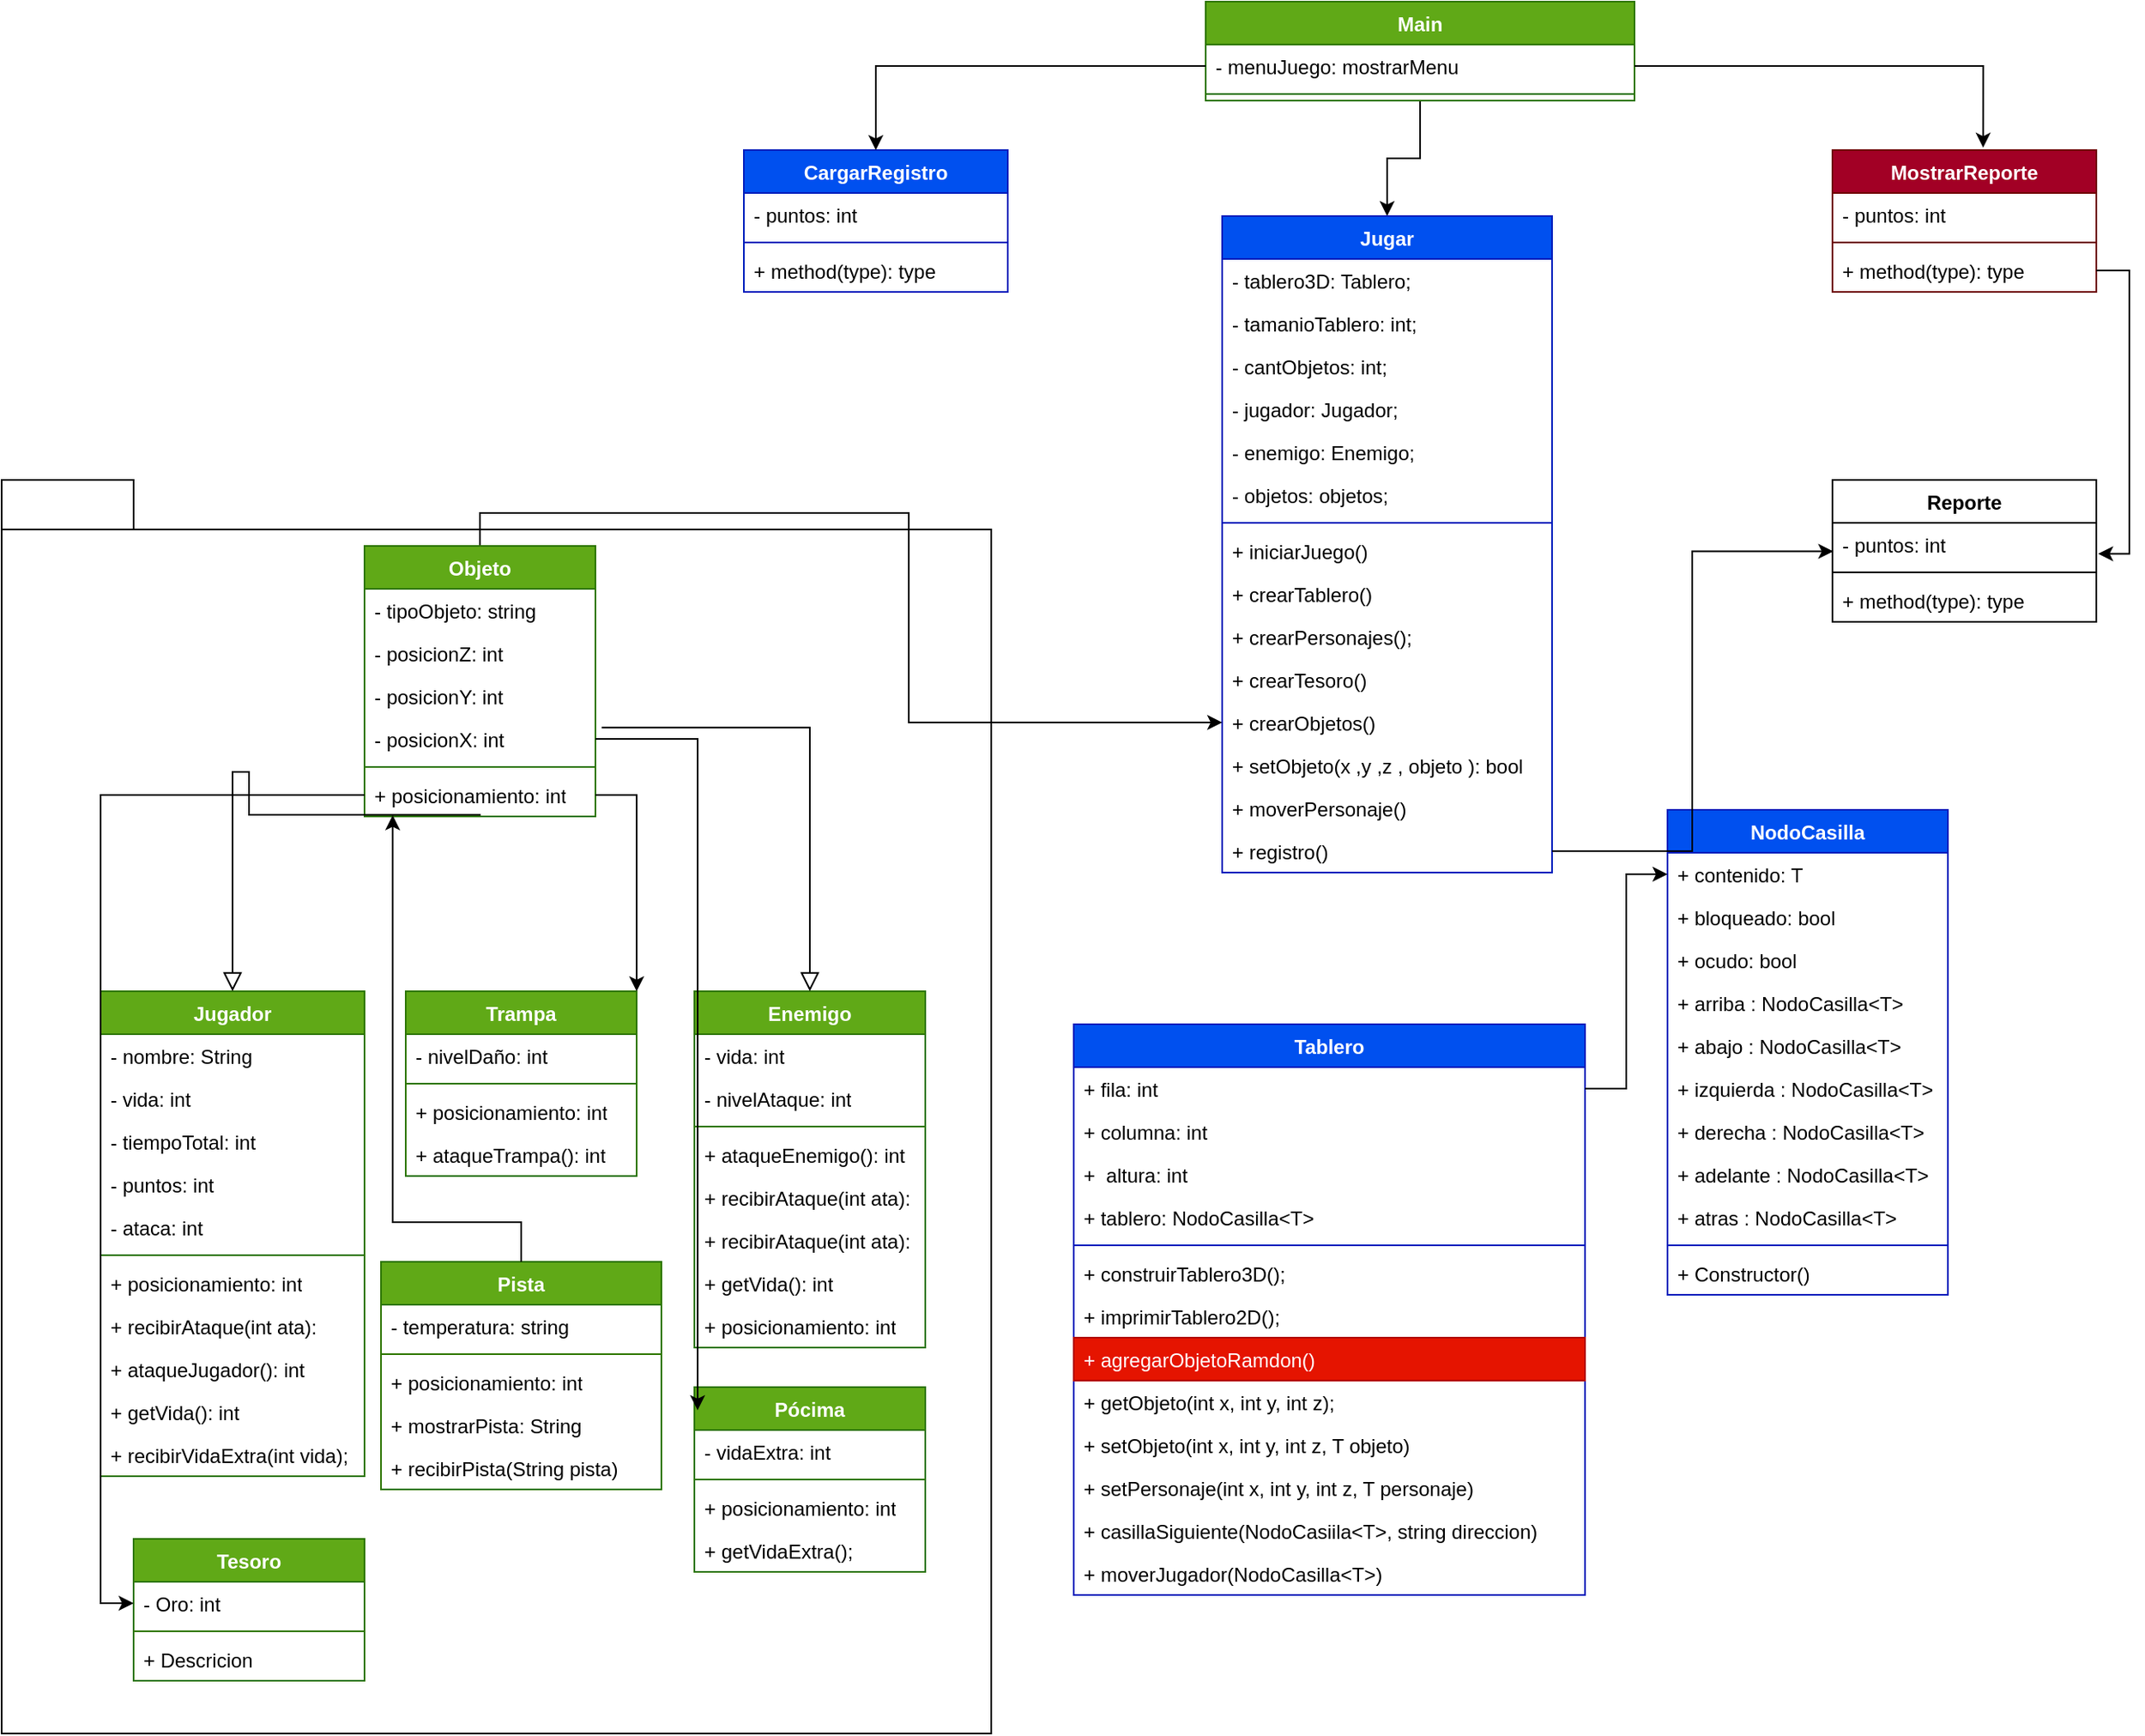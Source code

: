 <mxfile version="26.1.1">
  <diagram name="Página-1" id="8yuG8C1HM2J1LpFUciAY">
    <mxGraphModel dx="1643" dy="513" grid="1" gridSize="10" guides="1" tooltips="1" connect="1" arrows="1" fold="1" page="1" pageScale="1" pageWidth="827" pageHeight="1169" math="0" shadow="0">
      <root>
        <mxCell id="0" />
        <mxCell id="1" parent="0" />
        <mxCell id="fN4KuNOC8_f59PvYStIl-17" style="edgeStyle=orthogonalEdgeStyle;rounded=0;orthogonalLoop=1;jettySize=auto;html=1;exitX=0.5;exitY=1;exitDx=0;exitDy=0;" parent="1" source="fN4KuNOC8_f59PvYStIl-1" target="fN4KuNOC8_f59PvYStIl-4" edge="1">
          <mxGeometry relative="1" as="geometry" />
        </mxCell>
        <mxCell id="fN4KuNOC8_f59PvYStIl-1" value="Main" style="swimlane;fontStyle=1;align=center;verticalAlign=top;childLayout=stackLayout;horizontal=1;startSize=26;horizontalStack=0;resizeParent=1;resizeParentMax=0;resizeLast=0;collapsible=1;marginBottom=0;whiteSpace=wrap;html=1;fillColor=#60a917;fontColor=#ffffff;strokeColor=#2D7600;" parent="1" vertex="1">
          <mxGeometry x="280" y="70" width="260" height="60" as="geometry" />
        </mxCell>
        <mxCell id="fN4KuNOC8_f59PvYStIl-2" value="- menuJuego: mostrarMenu" style="text;strokeColor=none;fillColor=none;align=left;verticalAlign=top;spacingLeft=4;spacingRight=4;overflow=hidden;rotatable=0;points=[[0,0.5],[1,0.5]];portConstraint=eastwest;whiteSpace=wrap;html=1;" parent="fN4KuNOC8_f59PvYStIl-1" vertex="1">
          <mxGeometry y="26" width="260" height="26" as="geometry" />
        </mxCell>
        <mxCell id="fN4KuNOC8_f59PvYStIl-3" value="" style="line;strokeWidth=1;fillColor=none;align=left;verticalAlign=middle;spacingTop=-1;spacingLeft=3;spacingRight=3;rotatable=0;labelPosition=right;points=[];portConstraint=eastwest;strokeColor=inherit;" parent="fN4KuNOC8_f59PvYStIl-1" vertex="1">
          <mxGeometry y="52" width="260" height="8" as="geometry" />
        </mxCell>
        <mxCell id="fN4KuNOC8_f59PvYStIl-4" value="Jugar" style="swimlane;fontStyle=1;align=center;verticalAlign=top;childLayout=stackLayout;horizontal=1;startSize=26;horizontalStack=0;resizeParent=1;resizeParentMax=0;resizeLast=0;collapsible=1;marginBottom=0;whiteSpace=wrap;html=1;fillColor=#0050ef;fontColor=#ffffff;strokeColor=#001DBC;" parent="1" vertex="1">
          <mxGeometry x="290" y="200" width="200" height="398" as="geometry" />
        </mxCell>
        <mxCell id="fN4KuNOC8_f59PvYStIl-6" value="- tablero3D: Tablero;" style="text;strokeColor=none;fillColor=none;align=left;verticalAlign=top;spacingLeft=4;spacingRight=4;overflow=hidden;rotatable=0;points=[[0,0.5],[1,0.5]];portConstraint=eastwest;whiteSpace=wrap;html=1;" parent="fN4KuNOC8_f59PvYStIl-4" vertex="1">
          <mxGeometry y="26" width="200" height="26" as="geometry" />
        </mxCell>
        <mxCell id="PYnZqrILznCWrLX7ww5V-5" value="- tamanioTablero: int;" style="text;strokeColor=none;fillColor=none;align=left;verticalAlign=top;spacingLeft=4;spacingRight=4;overflow=hidden;rotatable=0;points=[[0,0.5],[1,0.5]];portConstraint=eastwest;whiteSpace=wrap;html=1;" parent="fN4KuNOC8_f59PvYStIl-4" vertex="1">
          <mxGeometry y="52" width="200" height="26" as="geometry" />
        </mxCell>
        <mxCell id="PYnZqrILznCWrLX7ww5V-6" value="- cantObjetos: int;" style="text;strokeColor=none;fillColor=none;align=left;verticalAlign=top;spacingLeft=4;spacingRight=4;overflow=hidden;rotatable=0;points=[[0,0.5],[1,0.5]];portConstraint=eastwest;whiteSpace=wrap;html=1;" parent="fN4KuNOC8_f59PvYStIl-4" vertex="1">
          <mxGeometry y="78" width="200" height="26" as="geometry" />
        </mxCell>
        <mxCell id="fN4KuNOC8_f59PvYStIl-96" value="- jugador: Jugador;" style="text;strokeColor=none;fillColor=none;align=left;verticalAlign=top;spacingLeft=4;spacingRight=4;overflow=hidden;rotatable=0;points=[[0,0.5],[1,0.5]];portConstraint=eastwest;whiteSpace=wrap;html=1;" parent="fN4KuNOC8_f59PvYStIl-4" vertex="1">
          <mxGeometry y="104" width="200" height="26" as="geometry" />
        </mxCell>
        <mxCell id="PYnZqrILznCWrLX7ww5V-1" value="- enemigo: Enemigo;" style="text;strokeColor=none;fillColor=none;align=left;verticalAlign=top;spacingLeft=4;spacingRight=4;overflow=hidden;rotatable=0;points=[[0,0.5],[1,0.5]];portConstraint=eastwest;whiteSpace=wrap;html=1;" parent="fN4KuNOC8_f59PvYStIl-4" vertex="1">
          <mxGeometry y="130" width="200" height="26" as="geometry" />
        </mxCell>
        <mxCell id="PYnZqrILznCWrLX7ww5V-2" value="- objetos: objetos;" style="text;strokeColor=none;fillColor=none;align=left;verticalAlign=top;spacingLeft=4;spacingRight=4;overflow=hidden;rotatable=0;points=[[0,0.5],[1,0.5]];portConstraint=eastwest;whiteSpace=wrap;html=1;" parent="fN4KuNOC8_f59PvYStIl-4" vertex="1">
          <mxGeometry y="156" width="200" height="26" as="geometry" />
        </mxCell>
        <mxCell id="fN4KuNOC8_f59PvYStIl-7" value="" style="line;strokeWidth=1;fillColor=none;align=left;verticalAlign=middle;spacingTop=-1;spacingLeft=3;spacingRight=3;rotatable=0;labelPosition=right;points=[];portConstraint=eastwest;strokeColor=inherit;" parent="fN4KuNOC8_f59PvYStIl-4" vertex="1">
          <mxGeometry y="182" width="200" height="8" as="geometry" />
        </mxCell>
        <mxCell id="-bSSRzlsI8jX8K3t4Klx-1" value="+ iniciarJuego()" style="text;strokeColor=none;fillColor=none;align=left;verticalAlign=top;spacingLeft=4;spacingRight=4;overflow=hidden;rotatable=0;points=[[0,0.5],[1,0.5]];portConstraint=eastwest;whiteSpace=wrap;html=1;" parent="fN4KuNOC8_f59PvYStIl-4" vertex="1">
          <mxGeometry y="190" width="200" height="26" as="geometry" />
        </mxCell>
        <mxCell id="fN4KuNOC8_f59PvYStIl-94" value="+ crearTablero()" style="text;strokeColor=none;fillColor=none;align=left;verticalAlign=top;spacingLeft=4;spacingRight=4;overflow=hidden;rotatable=0;points=[[0,0.5],[1,0.5]];portConstraint=eastwest;whiteSpace=wrap;html=1;" parent="fN4KuNOC8_f59PvYStIl-4" vertex="1">
          <mxGeometry y="216" width="200" height="26" as="geometry" />
        </mxCell>
        <mxCell id="PYnZqrILznCWrLX7ww5V-3" value="+ crearPersonajes();" style="text;strokeColor=none;fillColor=none;align=left;verticalAlign=top;spacingLeft=4;spacingRight=4;overflow=hidden;rotatable=0;points=[[0,0.5],[1,0.5]];portConstraint=eastwest;whiteSpace=wrap;html=1;" parent="fN4KuNOC8_f59PvYStIl-4" vertex="1">
          <mxGeometry y="242" width="200" height="26" as="geometry" />
        </mxCell>
        <mxCell id="gS1h1x88C8Mz6gPHWWny-5" value="+ crearTesoro()" style="text;strokeColor=none;fillColor=none;align=left;verticalAlign=top;spacingLeft=4;spacingRight=4;overflow=hidden;rotatable=0;points=[[0,0.5],[1,0.5]];portConstraint=eastwest;whiteSpace=wrap;html=1;" vertex="1" parent="fN4KuNOC8_f59PvYStIl-4">
          <mxGeometry y="268" width="200" height="26" as="geometry" />
        </mxCell>
        <mxCell id="fN4KuNOC8_f59PvYStIl-8" value="+ crearObjetos()" style="text;strokeColor=none;fillColor=none;align=left;verticalAlign=top;spacingLeft=4;spacingRight=4;overflow=hidden;rotatable=0;points=[[0,0.5],[1,0.5]];portConstraint=eastwest;whiteSpace=wrap;html=1;" parent="fN4KuNOC8_f59PvYStIl-4" vertex="1">
          <mxGeometry y="294" width="200" height="26" as="geometry" />
        </mxCell>
        <mxCell id="PYnZqrILznCWrLX7ww5V-4" value="+ setObjeto(x ,y ,z , objeto ): bool" style="text;strokeColor=none;fillColor=none;align=left;verticalAlign=top;spacingLeft=4;spacingRight=4;overflow=hidden;rotatable=0;points=[[0,0.5],[1,0.5]];portConstraint=eastwest;whiteSpace=wrap;html=1;" parent="fN4KuNOC8_f59PvYStIl-4" vertex="1">
          <mxGeometry y="320" width="200" height="26" as="geometry" />
        </mxCell>
        <mxCell id="-bSSRzlsI8jX8K3t4Klx-2" value="+ moverPersonaje()" style="text;strokeColor=none;fillColor=none;align=left;verticalAlign=top;spacingLeft=4;spacingRight=4;overflow=hidden;rotatable=0;points=[[0,0.5],[1,0.5]];portConstraint=eastwest;whiteSpace=wrap;html=1;" parent="fN4KuNOC8_f59PvYStIl-4" vertex="1">
          <mxGeometry y="346" width="200" height="26" as="geometry" />
        </mxCell>
        <mxCell id="fN4KuNOC8_f59PvYStIl-93" value="+ registro()" style="text;strokeColor=none;fillColor=none;align=left;verticalAlign=top;spacingLeft=4;spacingRight=4;overflow=hidden;rotatable=0;points=[[0,0.5],[1,0.5]];portConstraint=eastwest;whiteSpace=wrap;html=1;" parent="fN4KuNOC8_f59PvYStIl-4" vertex="1">
          <mxGeometry y="372" width="200" height="26" as="geometry" />
        </mxCell>
        <mxCell id="fN4KuNOC8_f59PvYStIl-9" value="CargarRegistro" style="swimlane;fontStyle=1;align=center;verticalAlign=top;childLayout=stackLayout;horizontal=1;startSize=26;horizontalStack=0;resizeParent=1;resizeParentMax=0;resizeLast=0;collapsible=1;marginBottom=0;whiteSpace=wrap;html=1;fillColor=#0050ef;fontColor=#ffffff;strokeColor=#001DBC;" parent="1" vertex="1">
          <mxGeometry y="160" width="160" height="86" as="geometry" />
        </mxCell>
        <mxCell id="fN4KuNOC8_f59PvYStIl-10" value="- puntos: int" style="text;strokeColor=none;fillColor=none;align=left;verticalAlign=top;spacingLeft=4;spacingRight=4;overflow=hidden;rotatable=0;points=[[0,0.5],[1,0.5]];portConstraint=eastwest;whiteSpace=wrap;html=1;" parent="fN4KuNOC8_f59PvYStIl-9" vertex="1">
          <mxGeometry y="26" width="160" height="26" as="geometry" />
        </mxCell>
        <mxCell id="fN4KuNOC8_f59PvYStIl-11" value="" style="line;strokeWidth=1;fillColor=none;align=left;verticalAlign=middle;spacingTop=-1;spacingLeft=3;spacingRight=3;rotatable=0;labelPosition=right;points=[];portConstraint=eastwest;strokeColor=inherit;" parent="fN4KuNOC8_f59PvYStIl-9" vertex="1">
          <mxGeometry y="52" width="160" height="8" as="geometry" />
        </mxCell>
        <mxCell id="fN4KuNOC8_f59PvYStIl-12" value="+ method(type): type" style="text;strokeColor=none;fillColor=none;align=left;verticalAlign=top;spacingLeft=4;spacingRight=4;overflow=hidden;rotatable=0;points=[[0,0.5],[1,0.5]];portConstraint=eastwest;whiteSpace=wrap;html=1;" parent="fN4KuNOC8_f59PvYStIl-9" vertex="1">
          <mxGeometry y="60" width="160" height="26" as="geometry" />
        </mxCell>
        <mxCell id="fN4KuNOC8_f59PvYStIl-13" value="MostrarReporte" style="swimlane;fontStyle=1;align=center;verticalAlign=top;childLayout=stackLayout;horizontal=1;startSize=26;horizontalStack=0;resizeParent=1;resizeParentMax=0;resizeLast=0;collapsible=1;marginBottom=0;whiteSpace=wrap;html=1;fillColor=#a20025;fontColor=#ffffff;strokeColor=#6F0000;" parent="1" vertex="1">
          <mxGeometry x="660" y="160" width="160" height="86" as="geometry" />
        </mxCell>
        <mxCell id="fN4KuNOC8_f59PvYStIl-14" value="- puntos: int" style="text;strokeColor=none;fillColor=none;align=left;verticalAlign=top;spacingLeft=4;spacingRight=4;overflow=hidden;rotatable=0;points=[[0,0.5],[1,0.5]];portConstraint=eastwest;whiteSpace=wrap;html=1;" parent="fN4KuNOC8_f59PvYStIl-13" vertex="1">
          <mxGeometry y="26" width="160" height="26" as="geometry" />
        </mxCell>
        <mxCell id="fN4KuNOC8_f59PvYStIl-15" value="" style="line;strokeWidth=1;fillColor=none;align=left;verticalAlign=middle;spacingTop=-1;spacingLeft=3;spacingRight=3;rotatable=0;labelPosition=right;points=[];portConstraint=eastwest;strokeColor=inherit;" parent="fN4KuNOC8_f59PvYStIl-13" vertex="1">
          <mxGeometry y="52" width="160" height="8" as="geometry" />
        </mxCell>
        <mxCell id="fN4KuNOC8_f59PvYStIl-16" value="+ method(type): type" style="text;strokeColor=none;fillColor=none;align=left;verticalAlign=top;spacingLeft=4;spacingRight=4;overflow=hidden;rotatable=0;points=[[0,0.5],[1,0.5]];portConstraint=eastwest;whiteSpace=wrap;html=1;" parent="fN4KuNOC8_f59PvYStIl-13" vertex="1">
          <mxGeometry y="60" width="160" height="26" as="geometry" />
        </mxCell>
        <mxCell id="fN4KuNOC8_f59PvYStIl-19" style="edgeStyle=orthogonalEdgeStyle;rounded=0;orthogonalLoop=1;jettySize=auto;html=1;exitX=0;exitY=0.5;exitDx=0;exitDy=0;entryX=0.5;entryY=0;entryDx=0;entryDy=0;" parent="1" source="fN4KuNOC8_f59PvYStIl-2" target="fN4KuNOC8_f59PvYStIl-9" edge="1">
          <mxGeometry relative="1" as="geometry" />
        </mxCell>
        <mxCell id="fN4KuNOC8_f59PvYStIl-20" style="edgeStyle=orthogonalEdgeStyle;rounded=0;orthogonalLoop=1;jettySize=auto;html=1;exitX=1;exitY=0.5;exitDx=0;exitDy=0;entryX=0.571;entryY=-0.017;entryDx=0;entryDy=0;entryPerimeter=0;" parent="1" source="fN4KuNOC8_f59PvYStIl-2" target="fN4KuNOC8_f59PvYStIl-13" edge="1">
          <mxGeometry relative="1" as="geometry" />
        </mxCell>
        <mxCell id="fN4KuNOC8_f59PvYStIl-21" value="" style="shape=folder;fontStyle=1;tabWidth=80;tabHeight=30;tabPosition=left;html=1;boundedLbl=1;whiteSpace=wrap;" parent="1" vertex="1">
          <mxGeometry x="-450" y="360" width="600" height="760" as="geometry" />
        </mxCell>
        <mxCell id="zZ9Aoy1Htz6o8GM_79ec-31" style="edgeStyle=orthogonalEdgeStyle;rounded=0;orthogonalLoop=1;jettySize=auto;html=1;exitX=0.5;exitY=0;exitDx=0;exitDy=0;" parent="1" source="fN4KuNOC8_f59PvYStIl-22" target="fN4KuNOC8_f59PvYStIl-8" edge="1">
          <mxGeometry relative="1" as="geometry" />
        </mxCell>
        <mxCell id="fN4KuNOC8_f59PvYStIl-22" value="Objeto" style="swimlane;fontStyle=1;align=center;verticalAlign=top;childLayout=stackLayout;horizontal=1;startSize=26;horizontalStack=0;resizeParent=1;resizeParentMax=0;resizeLast=0;collapsible=1;marginBottom=0;whiteSpace=wrap;html=1;fillColor=#60a917;fontColor=#ffffff;strokeColor=#2D7600;" parent="1" vertex="1">
          <mxGeometry x="-230" y="400" width="140" height="164" as="geometry" />
        </mxCell>
        <mxCell id="fN4KuNOC8_f59PvYStIl-26" value="- tipoObjeto: string" style="text;strokeColor=none;fillColor=none;align=left;verticalAlign=top;spacingLeft=4;spacingRight=4;overflow=hidden;rotatable=0;points=[[0,0.5],[1,0.5]];portConstraint=eastwest;whiteSpace=wrap;html=1;" parent="fN4KuNOC8_f59PvYStIl-22" vertex="1">
          <mxGeometry y="26" width="140" height="26" as="geometry" />
        </mxCell>
        <mxCell id="PYnZqrILznCWrLX7ww5V-9" value="- posicionZ: int&amp;nbsp;" style="text;strokeColor=none;fillColor=none;align=left;verticalAlign=top;spacingLeft=4;spacingRight=4;overflow=hidden;rotatable=0;points=[[0,0.5],[1,0.5]];portConstraint=eastwest;whiteSpace=wrap;html=1;" parent="fN4KuNOC8_f59PvYStIl-22" vertex="1">
          <mxGeometry y="52" width="140" height="26" as="geometry" />
        </mxCell>
        <mxCell id="fN4KuNOC8_f59PvYStIl-27" value="- posicionY: int" style="text;strokeColor=none;fillColor=none;align=left;verticalAlign=top;spacingLeft=4;spacingRight=4;overflow=hidden;rotatable=0;points=[[0,0.5],[1,0.5]];portConstraint=eastwest;whiteSpace=wrap;html=1;" parent="fN4KuNOC8_f59PvYStIl-22" vertex="1">
          <mxGeometry y="78" width="140" height="26" as="geometry" />
        </mxCell>
        <mxCell id="fN4KuNOC8_f59PvYStIl-28" value="- posicionX: int&amp;nbsp;" style="text;strokeColor=none;fillColor=none;align=left;verticalAlign=top;spacingLeft=4;spacingRight=4;overflow=hidden;rotatable=0;points=[[0,0.5],[1,0.5]];portConstraint=eastwest;whiteSpace=wrap;html=1;" parent="fN4KuNOC8_f59PvYStIl-22" vertex="1">
          <mxGeometry y="104" width="140" height="26" as="geometry" />
        </mxCell>
        <mxCell id="fN4KuNOC8_f59PvYStIl-24" value="" style="line;strokeWidth=1;fillColor=none;align=left;verticalAlign=middle;spacingTop=-1;spacingLeft=3;spacingRight=3;rotatable=0;labelPosition=right;points=[];portConstraint=eastwest;strokeColor=inherit;" parent="fN4KuNOC8_f59PvYStIl-22" vertex="1">
          <mxGeometry y="130" width="140" height="8" as="geometry" />
        </mxCell>
        <mxCell id="fN4KuNOC8_f59PvYStIl-29" value="+ posicionamiento: int" style="text;strokeColor=none;fillColor=none;align=left;verticalAlign=top;spacingLeft=4;spacingRight=4;overflow=hidden;rotatable=0;points=[[0,0.5],[1,0.5]];portConstraint=eastwest;whiteSpace=wrap;html=1;" parent="fN4KuNOC8_f59PvYStIl-22" vertex="1">
          <mxGeometry y="138" width="140" height="26" as="geometry" />
        </mxCell>
        <mxCell id="fN4KuNOC8_f59PvYStIl-30" value="Jugador" style="swimlane;fontStyle=1;align=center;verticalAlign=top;childLayout=stackLayout;horizontal=1;startSize=26;horizontalStack=0;resizeParent=1;resizeParentMax=0;resizeLast=0;collapsible=1;marginBottom=0;whiteSpace=wrap;html=1;fillColor=#60a917;fontColor=#ffffff;strokeColor=#2D7600;" parent="1" vertex="1">
          <mxGeometry x="-390" y="670" width="160" height="294" as="geometry" />
        </mxCell>
        <mxCell id="fN4KuNOC8_f59PvYStIl-31" value="- nombre: String" style="text;strokeColor=none;fillColor=none;align=left;verticalAlign=top;spacingLeft=4;spacingRight=4;overflow=hidden;rotatable=0;points=[[0,0.5],[1,0.5]];portConstraint=eastwest;whiteSpace=wrap;html=1;" parent="fN4KuNOC8_f59PvYStIl-30" vertex="1">
          <mxGeometry y="26" width="160" height="26" as="geometry" />
        </mxCell>
        <mxCell id="fN4KuNOC8_f59PvYStIl-32" value="- vida: int&amp;nbsp;" style="text;strokeColor=none;fillColor=none;align=left;verticalAlign=top;spacingLeft=4;spacingRight=4;overflow=hidden;rotatable=0;points=[[0,0.5],[1,0.5]];portConstraint=eastwest;whiteSpace=wrap;html=1;" parent="fN4KuNOC8_f59PvYStIl-30" vertex="1">
          <mxGeometry y="52" width="160" height="26" as="geometry" />
        </mxCell>
        <mxCell id="fN4KuNOC8_f59PvYStIl-54" value="- tiempoTotal: int" style="text;strokeColor=none;fillColor=none;align=left;verticalAlign=top;spacingLeft=4;spacingRight=4;overflow=hidden;rotatable=0;points=[[0,0.5],[1,0.5]];portConstraint=eastwest;whiteSpace=wrap;html=1;" parent="fN4KuNOC8_f59PvYStIl-30" vertex="1">
          <mxGeometry y="78" width="160" height="26" as="geometry" />
        </mxCell>
        <mxCell id="fN4KuNOC8_f59PvYStIl-34" value="- puntos: int" style="text;strokeColor=none;fillColor=none;align=left;verticalAlign=top;spacingLeft=4;spacingRight=4;overflow=hidden;rotatable=0;points=[[0,0.5],[1,0.5]];portConstraint=eastwest;whiteSpace=wrap;html=1;" parent="fN4KuNOC8_f59PvYStIl-30" vertex="1">
          <mxGeometry y="104" width="160" height="26" as="geometry" />
        </mxCell>
        <mxCell id="fN4KuNOC8_f59PvYStIl-36" value="- ataca: int" style="text;strokeColor=none;fillColor=none;align=left;verticalAlign=top;spacingLeft=4;spacingRight=4;overflow=hidden;rotatable=0;points=[[0,0.5],[1,0.5]];portConstraint=eastwest;whiteSpace=wrap;html=1;" parent="fN4KuNOC8_f59PvYStIl-30" vertex="1">
          <mxGeometry y="130" width="160" height="26" as="geometry" />
        </mxCell>
        <mxCell id="fN4KuNOC8_f59PvYStIl-35" value="" style="line;strokeWidth=1;fillColor=none;align=left;verticalAlign=middle;spacingTop=-1;spacingLeft=3;spacingRight=3;rotatable=0;labelPosition=right;points=[];portConstraint=eastwest;strokeColor=inherit;" parent="fN4KuNOC8_f59PvYStIl-30" vertex="1">
          <mxGeometry y="156" width="160" height="8" as="geometry" />
        </mxCell>
        <mxCell id="fN4KuNOC8_f59PvYStIl-37" value="+ posicionamiento: int" style="text;strokeColor=none;fillColor=none;align=left;verticalAlign=top;spacingLeft=4;spacingRight=4;overflow=hidden;rotatable=0;points=[[0,0.5],[1,0.5]];portConstraint=eastwest;whiteSpace=wrap;html=1;" parent="fN4KuNOC8_f59PvYStIl-30" vertex="1">
          <mxGeometry y="164" width="160" height="26" as="geometry" />
        </mxCell>
        <mxCell id="Xk-hb0xLct8_WiMLInIg-1" value="+ recibirAtaque(int ata):&amp;nbsp;" style="text;strokeColor=none;fillColor=none;align=left;verticalAlign=top;spacingLeft=4;spacingRight=4;overflow=hidden;rotatable=0;points=[[0,0.5],[1,0.5]];portConstraint=eastwest;whiteSpace=wrap;html=1;" parent="fN4KuNOC8_f59PvYStIl-30" vertex="1">
          <mxGeometry y="190" width="160" height="26" as="geometry" />
        </mxCell>
        <mxCell id="aVaNaZtwxSQ29uGSqcAs-2" value="+ ataqueJugador(): int" style="text;strokeColor=none;fillColor=none;align=left;verticalAlign=top;spacingLeft=4;spacingRight=4;overflow=hidden;rotatable=0;points=[[0,0.5],[1,0.5]];portConstraint=eastwest;whiteSpace=wrap;html=1;" parent="fN4KuNOC8_f59PvYStIl-30" vertex="1">
          <mxGeometry y="216" width="160" height="26" as="geometry" />
        </mxCell>
        <mxCell id="pJPVysAwo4pT7W2mKtnf-1" value="+ getVida(): int" style="text;strokeColor=none;fillColor=none;align=left;verticalAlign=top;spacingLeft=4;spacingRight=4;overflow=hidden;rotatable=0;points=[[0,0.5],[1,0.5]];portConstraint=eastwest;whiteSpace=wrap;html=1;" parent="fN4KuNOC8_f59PvYStIl-30" vertex="1">
          <mxGeometry y="242" width="160" height="26" as="geometry" />
        </mxCell>
        <mxCell id="zZ9Aoy1Htz6o8GM_79ec-20" value="+ recibirVidaExtra(int vida);&amp;nbsp;" style="text;strokeColor=none;fillColor=none;align=left;verticalAlign=top;spacingLeft=4;spacingRight=4;overflow=hidden;rotatable=0;points=[[0,0.5],[1,0.5]];portConstraint=eastwest;whiteSpace=wrap;html=1;" parent="fN4KuNOC8_f59PvYStIl-30" vertex="1">
          <mxGeometry y="268" width="160" height="26" as="geometry" />
        </mxCell>
        <mxCell id="fN4KuNOC8_f59PvYStIl-38" value="Trampa" style="swimlane;fontStyle=1;align=center;verticalAlign=top;childLayout=stackLayout;horizontal=1;startSize=26;horizontalStack=0;resizeParent=1;resizeParentMax=0;resizeLast=0;collapsible=1;marginBottom=0;whiteSpace=wrap;html=1;fillColor=#60a917;fontColor=#ffffff;strokeColor=#2D7600;" parent="1" vertex="1">
          <mxGeometry x="-205" y="670" width="140" height="112" as="geometry" />
        </mxCell>
        <mxCell id="PYnZqrILznCWrLX7ww5V-7" value="- nivelDaño: int" style="text;strokeColor=none;fillColor=none;align=left;verticalAlign=top;spacingLeft=4;spacingRight=4;overflow=hidden;rotatable=0;points=[[0,0.5],[1,0.5]];portConstraint=eastwest;whiteSpace=wrap;html=1;" parent="fN4KuNOC8_f59PvYStIl-38" vertex="1">
          <mxGeometry y="26" width="140" height="26" as="geometry" />
        </mxCell>
        <mxCell id="fN4KuNOC8_f59PvYStIl-43" value="" style="line;strokeWidth=1;fillColor=none;align=left;verticalAlign=middle;spacingTop=-1;spacingLeft=3;spacingRight=3;rotatable=0;labelPosition=right;points=[];portConstraint=eastwest;strokeColor=inherit;" parent="fN4KuNOC8_f59PvYStIl-38" vertex="1">
          <mxGeometry y="52" width="140" height="8" as="geometry" />
        </mxCell>
        <mxCell id="zZ9Aoy1Htz6o8GM_79ec-26" value="+ posicionamiento: int" style="text;strokeColor=none;fillColor=none;align=left;verticalAlign=top;spacingLeft=4;spacingRight=4;overflow=hidden;rotatable=0;points=[[0,0.5],[1,0.5]];portConstraint=eastwest;whiteSpace=wrap;html=1;" parent="fN4KuNOC8_f59PvYStIl-38" vertex="1">
          <mxGeometry y="60" width="140" height="26" as="geometry" />
        </mxCell>
        <mxCell id="fN4KuNOC8_f59PvYStIl-45" value="+ ataqueTrampa(): int" style="text;strokeColor=none;fillColor=none;align=left;verticalAlign=top;spacingLeft=4;spacingRight=4;overflow=hidden;rotatable=0;points=[[0,0.5],[1,0.5]];portConstraint=eastwest;whiteSpace=wrap;html=1;" parent="fN4KuNOC8_f59PvYStIl-38" vertex="1">
          <mxGeometry y="86" width="140" height="26" as="geometry" />
        </mxCell>
        <mxCell id="fN4KuNOC8_f59PvYStIl-46" value="Enemigo" style="swimlane;fontStyle=1;align=center;verticalAlign=top;childLayout=stackLayout;horizontal=1;startSize=26;horizontalStack=0;resizeParent=1;resizeParentMax=0;resizeLast=0;collapsible=1;marginBottom=0;whiteSpace=wrap;html=1;fillColor=#60a917;fontColor=#ffffff;strokeColor=#2D7600;" parent="1" vertex="1">
          <mxGeometry x="-30" y="670" width="140" height="216" as="geometry" />
        </mxCell>
        <mxCell id="PYnZqrILznCWrLX7ww5V-8" value="- vida: int" style="text;strokeColor=none;fillColor=none;align=left;verticalAlign=top;spacingLeft=4;spacingRight=4;overflow=hidden;rotatable=0;points=[[0,0.5],[1,0.5]];portConstraint=eastwest;whiteSpace=wrap;html=1;" parent="fN4KuNOC8_f59PvYStIl-46" vertex="1">
          <mxGeometry y="26" width="140" height="26" as="geometry" />
        </mxCell>
        <mxCell id="zZ9Aoy1Htz6o8GM_79ec-27" value="- nivelAtaque: int" style="text;strokeColor=none;fillColor=none;align=left;verticalAlign=top;spacingLeft=4;spacingRight=4;overflow=hidden;rotatable=0;points=[[0,0.5],[1,0.5]];portConstraint=eastwest;whiteSpace=wrap;html=1;" parent="fN4KuNOC8_f59PvYStIl-46" vertex="1">
          <mxGeometry y="52" width="140" height="26" as="geometry" />
        </mxCell>
        <mxCell id="fN4KuNOC8_f59PvYStIl-51" value="" style="line;strokeWidth=1;fillColor=none;align=left;verticalAlign=middle;spacingTop=-1;spacingLeft=3;spacingRight=3;rotatable=0;labelPosition=right;points=[];portConstraint=eastwest;strokeColor=inherit;" parent="fN4KuNOC8_f59PvYStIl-46" vertex="1">
          <mxGeometry y="78" width="140" height="8" as="geometry" />
        </mxCell>
        <mxCell id="fN4KuNOC8_f59PvYStIl-52" value="+ ataqueEnemigo(): int" style="text;strokeColor=none;fillColor=none;align=left;verticalAlign=top;spacingLeft=4;spacingRight=4;overflow=hidden;rotatable=0;points=[[0,0.5],[1,0.5]];portConstraint=eastwest;whiteSpace=wrap;html=1;" parent="fN4KuNOC8_f59PvYStIl-46" vertex="1">
          <mxGeometry y="86" width="140" height="26" as="geometry" />
        </mxCell>
        <mxCell id="Xk-hb0xLct8_WiMLInIg-2" value="+ recibirAtaque(int ata):&amp;nbsp;" style="text;strokeColor=none;fillColor=none;align=left;verticalAlign=top;spacingLeft=4;spacingRight=4;overflow=hidden;rotatable=0;points=[[0,0.5],[1,0.5]];portConstraint=eastwest;whiteSpace=wrap;html=1;" parent="fN4KuNOC8_f59PvYStIl-46" vertex="1">
          <mxGeometry y="112" width="140" height="26" as="geometry" />
        </mxCell>
        <mxCell id="aVaNaZtwxSQ29uGSqcAs-1" value="+ recibirAtaque(int ata):&amp;nbsp;" style="text;strokeColor=none;fillColor=none;align=left;verticalAlign=top;spacingLeft=4;spacingRight=4;overflow=hidden;rotatable=0;points=[[0,0.5],[1,0.5]];portConstraint=eastwest;whiteSpace=wrap;html=1;" parent="fN4KuNOC8_f59PvYStIl-46" vertex="1">
          <mxGeometry y="138" width="140" height="26" as="geometry" />
        </mxCell>
        <mxCell id="aVaNaZtwxSQ29uGSqcAs-3" value="+ getVida(): int" style="text;strokeColor=none;fillColor=none;align=left;verticalAlign=top;spacingLeft=4;spacingRight=4;overflow=hidden;rotatable=0;points=[[0,0.5],[1,0.5]];portConstraint=eastwest;whiteSpace=wrap;html=1;" parent="fN4KuNOC8_f59PvYStIl-46" vertex="1">
          <mxGeometry y="164" width="140" height="26" as="geometry" />
        </mxCell>
        <mxCell id="fN4KuNOC8_f59PvYStIl-53" value="+ posicionamiento: int" style="text;strokeColor=none;fillColor=none;align=left;verticalAlign=top;spacingLeft=4;spacingRight=4;overflow=hidden;rotatable=0;points=[[0,0.5],[1,0.5]];portConstraint=eastwest;whiteSpace=wrap;html=1;" parent="fN4KuNOC8_f59PvYStIl-46" vertex="1">
          <mxGeometry y="190" width="140" height="26" as="geometry" />
        </mxCell>
        <mxCell id="fN4KuNOC8_f59PvYStIl-56" value="Tablero" style="swimlane;fontStyle=1;align=center;verticalAlign=top;childLayout=stackLayout;horizontal=1;startSize=26;horizontalStack=0;resizeParent=1;resizeParentMax=0;resizeLast=0;collapsible=1;marginBottom=0;whiteSpace=wrap;html=1;fillColor=#0050ef;fontColor=#ffffff;strokeColor=#001DBC;" parent="1" vertex="1">
          <mxGeometry x="200" y="690" width="310" height="346" as="geometry" />
        </mxCell>
        <mxCell id="zZ9Aoy1Htz6o8GM_79ec-1" value="+ fila: int" style="text;strokeColor=none;fillColor=none;align=left;verticalAlign=top;spacingLeft=4;spacingRight=4;overflow=hidden;rotatable=0;points=[[0,0.5],[1,0.5]];portConstraint=eastwest;whiteSpace=wrap;html=1;" parent="fN4KuNOC8_f59PvYStIl-56" vertex="1">
          <mxGeometry y="26" width="310" height="26" as="geometry" />
        </mxCell>
        <mxCell id="zZ9Aoy1Htz6o8GM_79ec-2" value="+ columna: int&amp;nbsp;" style="text;strokeColor=none;fillColor=none;align=left;verticalAlign=top;spacingLeft=4;spacingRight=4;overflow=hidden;rotatable=0;points=[[0,0.5],[1,0.5]];portConstraint=eastwest;whiteSpace=wrap;html=1;" parent="fN4KuNOC8_f59PvYStIl-56" vertex="1">
          <mxGeometry y="52" width="310" height="26" as="geometry" />
        </mxCell>
        <mxCell id="zZ9Aoy1Htz6o8GM_79ec-3" value="+&amp;nbsp; altura: int" style="text;strokeColor=none;fillColor=none;align=left;verticalAlign=top;spacingLeft=4;spacingRight=4;overflow=hidden;rotatable=0;points=[[0,0.5],[1,0.5]];portConstraint=eastwest;whiteSpace=wrap;html=1;" parent="fN4KuNOC8_f59PvYStIl-56" vertex="1">
          <mxGeometry y="78" width="310" height="26" as="geometry" />
        </mxCell>
        <mxCell id="zZ9Aoy1Htz6o8GM_79ec-4" value="+ tablero: NodoCasilla&amp;lt;T&amp;gt;" style="text;strokeColor=none;fillColor=none;align=left;verticalAlign=top;spacingLeft=4;spacingRight=4;overflow=hidden;rotatable=0;points=[[0,0.5],[1,0.5]];portConstraint=eastwest;whiteSpace=wrap;html=1;" parent="fN4KuNOC8_f59PvYStIl-56" vertex="1">
          <mxGeometry y="104" width="310" height="26" as="geometry" />
        </mxCell>
        <mxCell id="fN4KuNOC8_f59PvYStIl-58" value="" style="line;strokeWidth=1;fillColor=none;align=left;verticalAlign=middle;spacingTop=-1;spacingLeft=3;spacingRight=3;rotatable=0;labelPosition=right;points=[];portConstraint=eastwest;strokeColor=inherit;" parent="fN4KuNOC8_f59PvYStIl-56" vertex="1">
          <mxGeometry y="130" width="310" height="8" as="geometry" />
        </mxCell>
        <mxCell id="fN4KuNOC8_f59PvYStIl-59" value="+ construirTablero3D();" style="text;strokeColor=none;fillColor=none;align=left;verticalAlign=top;spacingLeft=4;spacingRight=4;overflow=hidden;rotatable=0;points=[[0,0.5],[1,0.5]];portConstraint=eastwest;whiteSpace=wrap;html=1;" parent="fN4KuNOC8_f59PvYStIl-56" vertex="1">
          <mxGeometry y="138" width="310" height="26" as="geometry" />
        </mxCell>
        <mxCell id="zZ9Aoy1Htz6o8GM_79ec-5" value="+ imprimirTablero2D();" style="text;strokeColor=none;fillColor=none;align=left;verticalAlign=top;spacingLeft=4;spacingRight=4;overflow=hidden;rotatable=0;points=[[0,0.5],[1,0.5]];portConstraint=eastwest;whiteSpace=wrap;html=1;" parent="fN4KuNOC8_f59PvYStIl-56" vertex="1">
          <mxGeometry y="164" width="310" height="26" as="geometry" />
        </mxCell>
        <mxCell id="zZ9Aoy1Htz6o8GM_79ec-6" value="+ agregarObjetoRamdon()" style="text;strokeColor=#B20000;fillColor=#e51400;align=left;verticalAlign=top;spacingLeft=4;spacingRight=4;overflow=hidden;rotatable=0;points=[[0,0.5],[1,0.5]];portConstraint=eastwest;whiteSpace=wrap;html=1;fontColor=#ffffff;" parent="fN4KuNOC8_f59PvYStIl-56" vertex="1">
          <mxGeometry y="190" width="310" height="26" as="geometry" />
        </mxCell>
        <mxCell id="zZ9Aoy1Htz6o8GM_79ec-8" value="+ getObjeto(int x, int y, int z);" style="text;strokeColor=none;fillColor=none;align=left;verticalAlign=top;spacingLeft=4;spacingRight=4;overflow=hidden;rotatable=0;points=[[0,0.5],[1,0.5]];portConstraint=eastwest;whiteSpace=wrap;html=1;" parent="fN4KuNOC8_f59PvYStIl-56" vertex="1">
          <mxGeometry y="216" width="310" height="26" as="geometry" />
        </mxCell>
        <mxCell id="zZ9Aoy1Htz6o8GM_79ec-7" value="+ setObjeto(int x, int y, int z, T objeto)" style="text;strokeColor=none;fillColor=none;align=left;verticalAlign=top;spacingLeft=4;spacingRight=4;overflow=hidden;rotatable=0;points=[[0,0.5],[1,0.5]];portConstraint=eastwest;whiteSpace=wrap;html=1;" parent="fN4KuNOC8_f59PvYStIl-56" vertex="1">
          <mxGeometry y="242" width="310" height="26" as="geometry" />
        </mxCell>
        <mxCell id="gS1h1x88C8Mz6gPHWWny-1" value="+ setPersonaje(int x, int y, int z, T personaje)" style="text;strokeColor=none;fillColor=none;align=left;verticalAlign=top;spacingLeft=4;spacingRight=4;overflow=hidden;rotatable=0;points=[[0,0.5],[1,0.5]];portConstraint=eastwest;whiteSpace=wrap;html=1;" vertex="1" parent="fN4KuNOC8_f59PvYStIl-56">
          <mxGeometry y="268" width="310" height="26" as="geometry" />
        </mxCell>
        <mxCell id="gS1h1x88C8Mz6gPHWWny-3" value="+ casillaSiguiente(NodoCasiila&amp;lt;T&amp;gt;, string direccion)" style="text;strokeColor=none;fillColor=none;align=left;verticalAlign=top;spacingLeft=4;spacingRight=4;overflow=hidden;rotatable=0;points=[[0,0.5],[1,0.5]];portConstraint=eastwest;whiteSpace=wrap;html=1;" vertex="1" parent="fN4KuNOC8_f59PvYStIl-56">
          <mxGeometry y="294" width="310" height="26" as="geometry" />
        </mxCell>
        <mxCell id="gS1h1x88C8Mz6gPHWWny-4" value="+ moverJugador(NodoCasilla&amp;lt;T&amp;gt;)" style="text;strokeColor=none;fillColor=none;align=left;verticalAlign=top;spacingLeft=4;spacingRight=4;overflow=hidden;rotatable=0;points=[[0,0.5],[1,0.5]];portConstraint=eastwest;whiteSpace=wrap;html=1;" vertex="1" parent="fN4KuNOC8_f59PvYStIl-56">
          <mxGeometry y="320" width="310" height="26" as="geometry" />
        </mxCell>
        <mxCell id="fN4KuNOC8_f59PvYStIl-60" value="Reporte" style="swimlane;fontStyle=1;align=center;verticalAlign=top;childLayout=stackLayout;horizontal=1;startSize=26;horizontalStack=0;resizeParent=1;resizeParentMax=0;resizeLast=0;collapsible=1;marginBottom=0;whiteSpace=wrap;html=1;" parent="1" vertex="1">
          <mxGeometry x="660" y="360" width="160" height="86" as="geometry" />
        </mxCell>
        <mxCell id="fN4KuNOC8_f59PvYStIl-61" value="- puntos: int" style="text;strokeColor=none;fillColor=none;align=left;verticalAlign=top;spacingLeft=4;spacingRight=4;overflow=hidden;rotatable=0;points=[[0,0.5],[1,0.5]];portConstraint=eastwest;whiteSpace=wrap;html=1;" parent="fN4KuNOC8_f59PvYStIl-60" vertex="1">
          <mxGeometry y="26" width="160" height="26" as="geometry" />
        </mxCell>
        <mxCell id="fN4KuNOC8_f59PvYStIl-62" value="" style="line;strokeWidth=1;fillColor=none;align=left;verticalAlign=middle;spacingTop=-1;spacingLeft=3;spacingRight=3;rotatable=0;labelPosition=right;points=[];portConstraint=eastwest;strokeColor=inherit;" parent="fN4KuNOC8_f59PvYStIl-60" vertex="1">
          <mxGeometry y="52" width="160" height="8" as="geometry" />
        </mxCell>
        <mxCell id="fN4KuNOC8_f59PvYStIl-63" value="+ method(type): type" style="text;strokeColor=none;fillColor=none;align=left;verticalAlign=top;spacingLeft=4;spacingRight=4;overflow=hidden;rotatable=0;points=[[0,0.5],[1,0.5]];portConstraint=eastwest;whiteSpace=wrap;html=1;" parent="fN4KuNOC8_f59PvYStIl-60" vertex="1">
          <mxGeometry y="60" width="160" height="26" as="geometry" />
        </mxCell>
        <mxCell id="fN4KuNOC8_f59PvYStIl-72" value="Pista" style="swimlane;fontStyle=1;align=center;verticalAlign=top;childLayout=stackLayout;horizontal=1;startSize=26;horizontalStack=0;resizeParent=1;resizeParentMax=0;resizeLast=0;collapsible=1;marginBottom=0;whiteSpace=wrap;html=1;fillColor=#60a917;fontColor=#ffffff;strokeColor=#2D7600;" parent="1" vertex="1">
          <mxGeometry x="-220" y="834" width="170" height="138" as="geometry" />
        </mxCell>
        <mxCell id="fN4KuNOC8_f59PvYStIl-83" value="- temperatura: string" style="text;strokeColor=none;fillColor=none;align=left;verticalAlign=top;spacingLeft=4;spacingRight=4;overflow=hidden;rotatable=0;points=[[0,0.5],[1,0.5]];portConstraint=eastwest;whiteSpace=wrap;html=1;" parent="fN4KuNOC8_f59PvYStIl-72" vertex="1">
          <mxGeometry y="26" width="170" height="26" as="geometry" />
        </mxCell>
        <mxCell id="fN4KuNOC8_f59PvYStIl-74" value="" style="line;strokeWidth=1;fillColor=none;align=left;verticalAlign=middle;spacingTop=-1;spacingLeft=3;spacingRight=3;rotatable=0;labelPosition=right;points=[];portConstraint=eastwest;strokeColor=inherit;" parent="fN4KuNOC8_f59PvYStIl-72" vertex="1">
          <mxGeometry y="52" width="170" height="8" as="geometry" />
        </mxCell>
        <mxCell id="zZ9Aoy1Htz6o8GM_79ec-19" value="+ posicionamiento: int" style="text;strokeColor=none;fillColor=none;align=left;verticalAlign=top;spacingLeft=4;spacingRight=4;overflow=hidden;rotatable=0;points=[[0,0.5],[1,0.5]];portConstraint=eastwest;whiteSpace=wrap;html=1;" parent="fN4KuNOC8_f59PvYStIl-72" vertex="1">
          <mxGeometry y="60" width="170" height="26" as="geometry" />
        </mxCell>
        <mxCell id="fN4KuNOC8_f59PvYStIl-76" value="+ mostrarPista: String" style="text;strokeColor=none;fillColor=none;align=left;verticalAlign=top;spacingLeft=4;spacingRight=4;overflow=hidden;rotatable=0;points=[[0,0.5],[1,0.5]];portConstraint=eastwest;whiteSpace=wrap;html=1;" parent="fN4KuNOC8_f59PvYStIl-72" vertex="1">
          <mxGeometry y="86" width="170" height="26" as="geometry" />
        </mxCell>
        <mxCell id="pJPVysAwo4pT7W2mKtnf-2" value="+ recibirPista(String pista)" style="text;strokeColor=none;fillColor=none;align=left;verticalAlign=top;spacingLeft=4;spacingRight=4;overflow=hidden;rotatable=0;points=[[0,0.5],[1,0.5]];portConstraint=eastwest;whiteSpace=wrap;html=1;" parent="fN4KuNOC8_f59PvYStIl-72" vertex="1">
          <mxGeometry y="112" width="170" height="26" as="geometry" />
        </mxCell>
        <mxCell id="fN4KuNOC8_f59PvYStIl-77" value="Pócima" style="swimlane;fontStyle=1;align=center;verticalAlign=top;childLayout=stackLayout;horizontal=1;startSize=26;horizontalStack=0;resizeParent=1;resizeParentMax=0;resizeLast=0;collapsible=1;marginBottom=0;whiteSpace=wrap;html=1;fillColor=#60a917;fontColor=#ffffff;strokeColor=#2D7600;" parent="1" vertex="1">
          <mxGeometry x="-30" y="910" width="140" height="112" as="geometry" />
        </mxCell>
        <mxCell id="fN4KuNOC8_f59PvYStIl-82" value="- vidaExtra: int" style="text;strokeColor=none;fillColor=none;align=left;verticalAlign=top;spacingLeft=4;spacingRight=4;overflow=hidden;rotatable=0;points=[[0,0.5],[1,0.5]];portConstraint=eastwest;whiteSpace=wrap;html=1;" parent="fN4KuNOC8_f59PvYStIl-77" vertex="1">
          <mxGeometry y="26" width="140" height="26" as="geometry" />
        </mxCell>
        <mxCell id="fN4KuNOC8_f59PvYStIl-79" value="" style="line;strokeWidth=1;fillColor=none;align=left;verticalAlign=middle;spacingTop=-1;spacingLeft=3;spacingRight=3;rotatable=0;labelPosition=right;points=[];portConstraint=eastwest;strokeColor=inherit;" parent="fN4KuNOC8_f59PvYStIl-77" vertex="1">
          <mxGeometry y="52" width="140" height="8" as="geometry" />
        </mxCell>
        <mxCell id="fN4KuNOC8_f59PvYStIl-81" value="+ posicionamiento: int" style="text;strokeColor=none;fillColor=none;align=left;verticalAlign=top;spacingLeft=4;spacingRight=4;overflow=hidden;rotatable=0;points=[[0,0.5],[1,0.5]];portConstraint=eastwest;whiteSpace=wrap;html=1;" parent="fN4KuNOC8_f59PvYStIl-77" vertex="1">
          <mxGeometry y="60" width="140" height="26" as="geometry" />
        </mxCell>
        <mxCell id="fN4KuNOC8_f59PvYStIl-84" value="+ getVidaExtra();" style="text;strokeColor=none;fillColor=none;align=left;verticalAlign=top;spacingLeft=4;spacingRight=4;overflow=hidden;rotatable=0;points=[[0,0.5],[1,0.5]];portConstraint=eastwest;whiteSpace=wrap;html=1;" parent="fN4KuNOC8_f59PvYStIl-77" vertex="1">
          <mxGeometry y="86" width="140" height="26" as="geometry" />
        </mxCell>
        <mxCell id="fN4KuNOC8_f59PvYStIl-85" style="edgeStyle=orthogonalEdgeStyle;rounded=0;orthogonalLoop=1;jettySize=auto;html=1;exitX=1.027;exitY=0.234;exitDx=0;exitDy=0;endArrow=block;endFill=0;strokeWidth=1;endSize=9;shadow=0;exitPerimeter=0;" parent="1" source="fN4KuNOC8_f59PvYStIl-28" target="fN4KuNOC8_f59PvYStIl-46" edge="1">
          <mxGeometry relative="1" as="geometry" />
        </mxCell>
        <mxCell id="fN4KuNOC8_f59PvYStIl-89" style="edgeStyle=orthogonalEdgeStyle;rounded=0;orthogonalLoop=1;jettySize=auto;html=1;exitX=0.5;exitY=0;exitDx=0;exitDy=0;entryX=0.503;entryY=0.96;entryDx=0;entryDy=0;entryPerimeter=0;endArrow=none;startFill=0;startArrow=block;endSize=9;targetPerimeterSpacing=9;sourcePerimeterSpacing=9;startSize=9;" parent="1" source="fN4KuNOC8_f59PvYStIl-30" target="fN4KuNOC8_f59PvYStIl-29" edge="1">
          <mxGeometry relative="1" as="geometry">
            <Array as="points">
              <mxPoint x="-300" y="537" />
            </Array>
          </mxGeometry>
        </mxCell>
        <mxCell id="-w5y1DHR8gTF9xoQ2WMu-1" value="NodoCasilla" style="swimlane;fontStyle=1;align=center;verticalAlign=top;childLayout=stackLayout;horizontal=1;startSize=26;horizontalStack=0;resizeParent=1;resizeParentMax=0;resizeLast=0;collapsible=1;marginBottom=0;whiteSpace=wrap;html=1;fillColor=#0050ef;fontColor=#ffffff;strokeColor=#001DBC;" parent="1" vertex="1">
          <mxGeometry x="560" y="560" width="170" height="294" as="geometry" />
        </mxCell>
        <mxCell id="-w5y1DHR8gTF9xoQ2WMu-2" value="+ contenido: T" style="text;strokeColor=none;fillColor=none;align=left;verticalAlign=top;spacingLeft=4;spacingRight=4;overflow=hidden;rotatable=0;points=[[0,0.5],[1,0.5]];portConstraint=eastwest;whiteSpace=wrap;html=1;" parent="-w5y1DHR8gTF9xoQ2WMu-1" vertex="1">
          <mxGeometry y="26" width="170" height="26" as="geometry" />
        </mxCell>
        <mxCell id="-w5y1DHR8gTF9xoQ2WMu-5" value="+ bloqueado: bool" style="text;strokeColor=none;fillColor=none;align=left;verticalAlign=top;spacingLeft=4;spacingRight=4;overflow=hidden;rotatable=0;points=[[0,0.5],[1,0.5]];portConstraint=eastwest;whiteSpace=wrap;html=1;" parent="-w5y1DHR8gTF9xoQ2WMu-1" vertex="1">
          <mxGeometry y="52" width="170" height="26" as="geometry" />
        </mxCell>
        <mxCell id="-w5y1DHR8gTF9xoQ2WMu-6" value="+ ocudo: bool" style="text;strokeColor=none;fillColor=none;align=left;verticalAlign=top;spacingLeft=4;spacingRight=4;overflow=hidden;rotatable=0;points=[[0,0.5],[1,0.5]];portConstraint=eastwest;whiteSpace=wrap;html=1;" parent="-w5y1DHR8gTF9xoQ2WMu-1" vertex="1">
          <mxGeometry y="78" width="170" height="26" as="geometry" />
        </mxCell>
        <mxCell id="-w5y1DHR8gTF9xoQ2WMu-7" value="+ arriba : NodoCasilla&amp;lt;T&amp;gt;" style="text;strokeColor=none;fillColor=none;align=left;verticalAlign=top;spacingLeft=4;spacingRight=4;overflow=hidden;rotatable=0;points=[[0,0.5],[1,0.5]];portConstraint=eastwest;whiteSpace=wrap;html=1;" parent="-w5y1DHR8gTF9xoQ2WMu-1" vertex="1">
          <mxGeometry y="104" width="170" height="26" as="geometry" />
        </mxCell>
        <mxCell id="-w5y1DHR8gTF9xoQ2WMu-13" value="+ abajo : NodoCasilla&amp;lt;T&amp;gt;" style="text;strokeColor=none;fillColor=none;align=left;verticalAlign=top;spacingLeft=4;spacingRight=4;overflow=hidden;rotatable=0;points=[[0,0.5],[1,0.5]];portConstraint=eastwest;whiteSpace=wrap;html=1;" parent="-w5y1DHR8gTF9xoQ2WMu-1" vertex="1">
          <mxGeometry y="130" width="170" height="26" as="geometry" />
        </mxCell>
        <mxCell id="-w5y1DHR8gTF9xoQ2WMu-14" value="+ izquierda : NodoCasilla&amp;lt;T&amp;gt;" style="text;strokeColor=none;fillColor=none;align=left;verticalAlign=top;spacingLeft=4;spacingRight=4;overflow=hidden;rotatable=0;points=[[0,0.5],[1,0.5]];portConstraint=eastwest;whiteSpace=wrap;html=1;" parent="-w5y1DHR8gTF9xoQ2WMu-1" vertex="1">
          <mxGeometry y="156" width="170" height="26" as="geometry" />
        </mxCell>
        <mxCell id="-w5y1DHR8gTF9xoQ2WMu-15" value="+ derecha : NodoCasilla&amp;lt;T&amp;gt;" style="text;strokeColor=none;fillColor=none;align=left;verticalAlign=top;spacingLeft=4;spacingRight=4;overflow=hidden;rotatable=0;points=[[0,0.5],[1,0.5]];portConstraint=eastwest;whiteSpace=wrap;html=1;" parent="-w5y1DHR8gTF9xoQ2WMu-1" vertex="1">
          <mxGeometry y="182" width="170" height="26" as="geometry" />
        </mxCell>
        <mxCell id="-w5y1DHR8gTF9xoQ2WMu-17" value="+ adelante : NodoCasilla&amp;lt;T&amp;gt;" style="text;strokeColor=none;fillColor=none;align=left;verticalAlign=top;spacingLeft=4;spacingRight=4;overflow=hidden;rotatable=0;points=[[0,0.5],[1,0.5]];portConstraint=eastwest;whiteSpace=wrap;html=1;" parent="-w5y1DHR8gTF9xoQ2WMu-1" vertex="1">
          <mxGeometry y="208" width="170" height="26" as="geometry" />
        </mxCell>
        <mxCell id="-w5y1DHR8gTF9xoQ2WMu-16" value="+ atras : NodoCasilla&amp;lt;T&amp;gt;" style="text;strokeColor=none;fillColor=none;align=left;verticalAlign=top;spacingLeft=4;spacingRight=4;overflow=hidden;rotatable=0;points=[[0,0.5],[1,0.5]];portConstraint=eastwest;whiteSpace=wrap;html=1;" parent="-w5y1DHR8gTF9xoQ2WMu-1" vertex="1">
          <mxGeometry y="234" width="170" height="26" as="geometry" />
        </mxCell>
        <mxCell id="-w5y1DHR8gTF9xoQ2WMu-3" value="" style="line;strokeWidth=1;fillColor=none;align=left;verticalAlign=middle;spacingTop=-1;spacingLeft=3;spacingRight=3;rotatable=0;labelPosition=right;points=[];portConstraint=eastwest;strokeColor=inherit;" parent="-w5y1DHR8gTF9xoQ2WMu-1" vertex="1">
          <mxGeometry y="260" width="170" height="8" as="geometry" />
        </mxCell>
        <mxCell id="-w5y1DHR8gTF9xoQ2WMu-4" value="+ Constructor()" style="text;strokeColor=none;fillColor=none;align=left;verticalAlign=top;spacingLeft=4;spacingRight=4;overflow=hidden;rotatable=0;points=[[0,0.5],[1,0.5]];portConstraint=eastwest;whiteSpace=wrap;html=1;" parent="-w5y1DHR8gTF9xoQ2WMu-1" vertex="1">
          <mxGeometry y="268" width="170" height="26" as="geometry" />
        </mxCell>
        <mxCell id="zZ9Aoy1Htz6o8GM_79ec-10" style="edgeStyle=orthogonalEdgeStyle;rounded=0;orthogonalLoop=1;jettySize=auto;html=1;exitX=1;exitY=0.5;exitDx=0;exitDy=0;entryX=0;entryY=0.5;entryDx=0;entryDy=0;" parent="1" source="zZ9Aoy1Htz6o8GM_79ec-1" target="-w5y1DHR8gTF9xoQ2WMu-2" edge="1">
          <mxGeometry relative="1" as="geometry" />
        </mxCell>
        <mxCell id="zZ9Aoy1Htz6o8GM_79ec-11" style="edgeStyle=orthogonalEdgeStyle;rounded=0;orthogonalLoop=1;jettySize=auto;html=1;exitX=1;exitY=0.5;exitDx=0;exitDy=0;entryX=0.003;entryY=0.665;entryDx=0;entryDy=0;entryPerimeter=0;" parent="1" source="fN4KuNOC8_f59PvYStIl-93" target="fN4KuNOC8_f59PvYStIl-61" edge="1">
          <mxGeometry relative="1" as="geometry" />
        </mxCell>
        <mxCell id="zZ9Aoy1Htz6o8GM_79ec-12" style="edgeStyle=orthogonalEdgeStyle;rounded=0;orthogonalLoop=1;jettySize=auto;html=1;exitX=1;exitY=0.5;exitDx=0;exitDy=0;entryX=1.007;entryY=0.72;entryDx=0;entryDy=0;entryPerimeter=0;" parent="1" source="fN4KuNOC8_f59PvYStIl-16" target="fN4KuNOC8_f59PvYStIl-61" edge="1">
          <mxGeometry relative="1" as="geometry" />
        </mxCell>
        <mxCell id="zZ9Aoy1Htz6o8GM_79ec-13" value="Tesoro" style="swimlane;fontStyle=1;align=center;verticalAlign=top;childLayout=stackLayout;horizontal=1;startSize=26;horizontalStack=0;resizeParent=1;resizeParentMax=0;resizeLast=0;collapsible=1;marginBottom=0;whiteSpace=wrap;html=1;fillColor=#60a917;fontColor=#ffffff;strokeColor=#2D7600;" parent="1" vertex="1">
          <mxGeometry x="-370" y="1002" width="140" height="86" as="geometry" />
        </mxCell>
        <mxCell id="zZ9Aoy1Htz6o8GM_79ec-14" value="- Oro: int&amp;nbsp;" style="text;strokeColor=none;fillColor=none;align=left;verticalAlign=top;spacingLeft=4;spacingRight=4;overflow=hidden;rotatable=0;points=[[0,0.5],[1,0.5]];portConstraint=eastwest;whiteSpace=wrap;html=1;" parent="zZ9Aoy1Htz6o8GM_79ec-13" vertex="1">
          <mxGeometry y="26" width="140" height="26" as="geometry" />
        </mxCell>
        <mxCell id="zZ9Aoy1Htz6o8GM_79ec-15" value="" style="line;strokeWidth=1;fillColor=none;align=left;verticalAlign=middle;spacingTop=-1;spacingLeft=3;spacingRight=3;rotatable=0;labelPosition=right;points=[];portConstraint=eastwest;strokeColor=inherit;" parent="zZ9Aoy1Htz6o8GM_79ec-13" vertex="1">
          <mxGeometry y="52" width="140" height="8" as="geometry" />
        </mxCell>
        <mxCell id="zZ9Aoy1Htz6o8GM_79ec-16" value="+ Descricion" style="text;strokeColor=none;fillColor=none;align=left;verticalAlign=top;spacingLeft=4;spacingRight=4;overflow=hidden;rotatable=0;points=[[0,0.5],[1,0.5]];portConstraint=eastwest;whiteSpace=wrap;html=1;" parent="zZ9Aoy1Htz6o8GM_79ec-13" vertex="1">
          <mxGeometry y="60" width="140" height="26" as="geometry" />
        </mxCell>
        <mxCell id="zZ9Aoy1Htz6o8GM_79ec-28" style="edgeStyle=orthogonalEdgeStyle;rounded=0;orthogonalLoop=1;jettySize=auto;html=1;exitX=0;exitY=0.5;exitDx=0;exitDy=0;entryX=0;entryY=0.5;entryDx=0;entryDy=0;" parent="1" source="fN4KuNOC8_f59PvYStIl-29" target="zZ9Aoy1Htz6o8GM_79ec-14" edge="1">
          <mxGeometry relative="1" as="geometry" />
        </mxCell>
        <mxCell id="zZ9Aoy1Htz6o8GM_79ec-29" style="edgeStyle=orthogonalEdgeStyle;rounded=0;orthogonalLoop=1;jettySize=auto;html=1;exitX=0.5;exitY=0;exitDx=0;exitDy=0;entryX=0.122;entryY=0.972;entryDx=0;entryDy=0;entryPerimeter=0;" parent="1" source="fN4KuNOC8_f59PvYStIl-72" target="fN4KuNOC8_f59PvYStIl-29" edge="1">
          <mxGeometry relative="1" as="geometry">
            <Array as="points">
              <mxPoint x="-213" y="810" />
            </Array>
          </mxGeometry>
        </mxCell>
        <mxCell id="aVaNaZtwxSQ29uGSqcAs-4" style="edgeStyle=orthogonalEdgeStyle;rounded=0;orthogonalLoop=1;jettySize=auto;html=1;exitX=1;exitY=0.5;exitDx=0;exitDy=0;entryX=1;entryY=0;entryDx=0;entryDy=0;" parent="1" source="fN4KuNOC8_f59PvYStIl-29" target="fN4KuNOC8_f59PvYStIl-38" edge="1">
          <mxGeometry relative="1" as="geometry" />
        </mxCell>
        <mxCell id="aVaNaZtwxSQ29uGSqcAs-5" style="edgeStyle=orthogonalEdgeStyle;rounded=0;orthogonalLoop=1;jettySize=auto;html=1;exitX=1;exitY=0.5;exitDx=0;exitDy=0;entryX=0.014;entryY=0.125;entryDx=0;entryDy=0;entryPerimeter=0;" parent="1" source="fN4KuNOC8_f59PvYStIl-28" target="fN4KuNOC8_f59PvYStIl-77" edge="1">
          <mxGeometry relative="1" as="geometry" />
        </mxCell>
      </root>
    </mxGraphModel>
  </diagram>
</mxfile>
